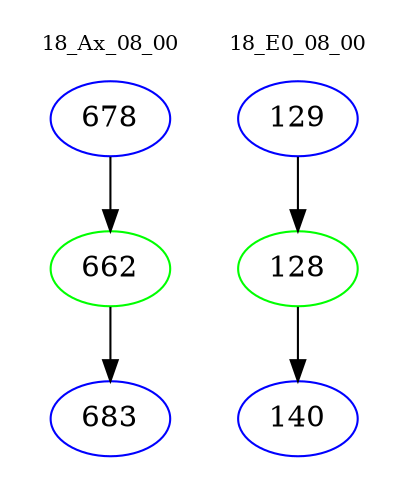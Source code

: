 digraph{
subgraph cluster_0 {
color = white
label = "18_Ax_08_00";
fontsize=10;
T0_678 [label="678", color="blue"]
T0_678 -> T0_662 [color="black"]
T0_662 [label="662", color="green"]
T0_662 -> T0_683 [color="black"]
T0_683 [label="683", color="blue"]
}
subgraph cluster_1 {
color = white
label = "18_E0_08_00";
fontsize=10;
T1_129 [label="129", color="blue"]
T1_129 -> T1_128 [color="black"]
T1_128 [label="128", color="green"]
T1_128 -> T1_140 [color="black"]
T1_140 [label="140", color="blue"]
}
}
